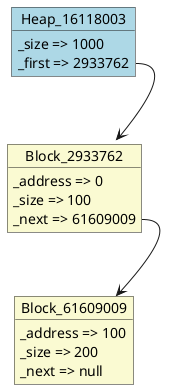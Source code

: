 @startuml object
object Heap_16118003#LightBlue {
  _size => 1000
  _first => 2933762
}
object Block_2933762#LightGoldenRodYellow {
  _address => 0
  _size => 100
  _next => 61609009
}
object Block_61609009#LightGoldenRodYellow {
  _address => 100
  _size => 200
  _next => null
}
Block_2933762::_next --> Block_61609009
Heap_16118003::_first --> Block_2933762
@enduml
